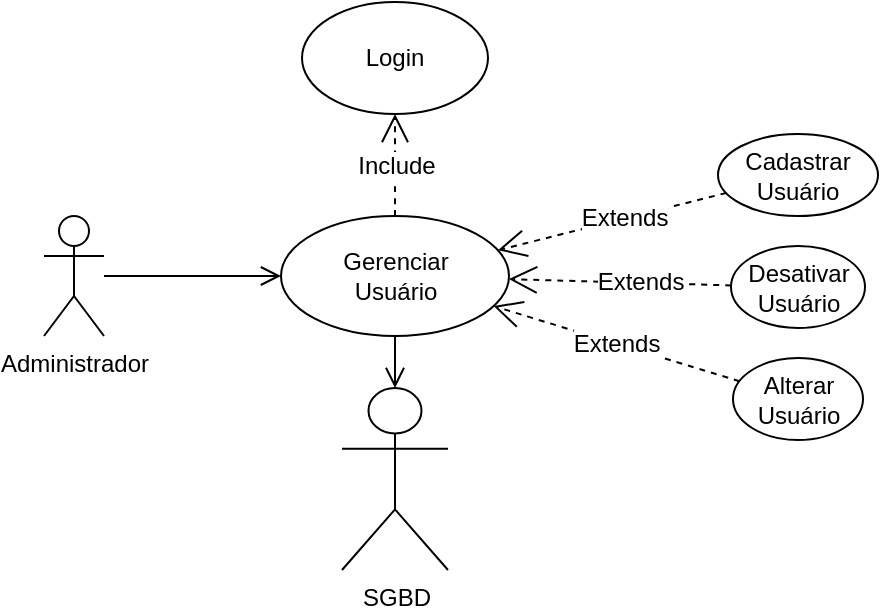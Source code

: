 <mxfile version="24.7.17">
  <diagram name="Page-1" id="XKuFGBFuqH11n4ffUUHy">
    <mxGraphModel dx="1829" dy="1269" grid="0" gridSize="10" guides="1" tooltips="1" connect="1" arrows="1" fold="1" page="1" pageScale="1" pageWidth="1169" pageHeight="827" math="0" shadow="0">
      <root>
        <mxCell id="0" />
        <mxCell id="1" parent="0" />
        <mxCell id="M98I_Dfe5uiVffybFT3l-4" value="Administrador" style="shape=umlActor;verticalLabelPosition=bottom;verticalAlign=top;html=1;" parent="1" vertex="1">
          <mxGeometry x="-732" y="-448" width="30" height="60" as="geometry" />
        </mxCell>
        <mxCell id="M98I_Dfe5uiVffybFT3l-5" value="&lt;div&gt;SGBD&lt;/div&gt;" style="shape=umlActor;verticalLabelPosition=bottom;verticalAlign=top;html=1;" parent="1" vertex="1">
          <mxGeometry x="-583" y="-362" width="53" height="91" as="geometry" />
        </mxCell>
        <mxCell id="M98I_Dfe5uiVffybFT3l-7" value="Login" style="ellipse;whiteSpace=wrap;html=1;" parent="1" vertex="1">
          <mxGeometry x="-603" y="-555" width="93" height="56" as="geometry" />
        </mxCell>
        <mxCell id="M98I_Dfe5uiVffybFT3l-11" value="&lt;div&gt;Gerenciar&lt;br&gt;&lt;/div&gt;&lt;div&gt;Usuá&lt;span style=&quot;background-color: initial;&quot;&gt;rio&lt;/span&gt;&lt;/div&gt;" style="ellipse;whiteSpace=wrap;html=1;" parent="1" vertex="1">
          <mxGeometry x="-613.5" y="-448" width="114" height="60" as="geometry" />
        </mxCell>
        <mxCell id="M98I_Dfe5uiVffybFT3l-16" value="Include" style="endArrow=open;endSize=12;dashed=1;html=1;rounded=0;fontSize=12;curved=1;" parent="1" source="M98I_Dfe5uiVffybFT3l-11" target="M98I_Dfe5uiVffybFT3l-7" edge="1">
          <mxGeometry x="-0.001" width="160" relative="1" as="geometry">
            <mxPoint x="-714" y="-508" as="sourcePoint" />
            <mxPoint x="-794.5" y="-417" as="targetPoint" />
            <mxPoint as="offset" />
          </mxGeometry>
        </mxCell>
        <mxCell id="M98I_Dfe5uiVffybFT3l-32" value="Cadastrar&lt;div&gt;Usuá&lt;span style=&quot;background-color: initial;&quot;&gt;rio&lt;/span&gt;&lt;br&gt;&lt;/div&gt;" style="ellipse;whiteSpace=wrap;html=1;" parent="1" vertex="1">
          <mxGeometry x="-395" y="-489" width="80" height="41" as="geometry" />
        </mxCell>
        <mxCell id="M98I_Dfe5uiVffybFT3l-33" value="Extends" style="endArrow=open;endSize=12;dashed=1;html=1;rounded=0;fontSize=12;curved=1;" parent="1" source="M98I_Dfe5uiVffybFT3l-32" target="M98I_Dfe5uiVffybFT3l-11" edge="1">
          <mxGeometry x="-0.103" width="160" relative="1" as="geometry">
            <mxPoint x="-370" y="-373" as="sourcePoint" />
            <mxPoint x="-427" y="-397" as="targetPoint" />
            <mxPoint as="offset" />
          </mxGeometry>
        </mxCell>
        <mxCell id="M98I_Dfe5uiVffybFT3l-34" value="Extends" style="endArrow=open;endSize=12;dashed=1;html=1;rounded=0;fontSize=12;curved=1;" parent="1" source="M98I_Dfe5uiVffybFT3l-37" target="M98I_Dfe5uiVffybFT3l-11" edge="1">
          <mxGeometry x="-0.001" width="160" relative="1" as="geometry">
            <mxPoint x="-314" y="-379" as="sourcePoint" />
            <mxPoint x="-421" y="-385" as="targetPoint" />
            <mxPoint as="offset" />
          </mxGeometry>
        </mxCell>
        <mxCell id="M98I_Dfe5uiVffybFT3l-35" value="Desativar&lt;div&gt;Usuá&lt;span style=&quot;background-color: initial;&quot;&gt;rio&lt;/span&gt;&lt;br&gt;&lt;/div&gt;" style="ellipse;whiteSpace=wrap;html=1;" parent="1" vertex="1">
          <mxGeometry x="-388.5" y="-433" width="67" height="41" as="geometry" />
        </mxCell>
        <mxCell id="M98I_Dfe5uiVffybFT3l-36" value="Extends" style="endArrow=open;endSize=12;dashed=1;html=1;rounded=0;fontSize=12;curved=1;" parent="1" source="M98I_Dfe5uiVffybFT3l-35" target="M98I_Dfe5uiVffybFT3l-11" edge="1">
          <mxGeometry x="-0.18" width="160" relative="1" as="geometry">
            <mxPoint x="-268" y="-262.5" as="sourcePoint" />
            <mxPoint x="-433" y="-374" as="targetPoint" />
            <mxPoint as="offset" />
          </mxGeometry>
        </mxCell>
        <mxCell id="M98I_Dfe5uiVffybFT3l-37" value="Alterar&lt;div&gt;Usuá&lt;span style=&quot;background-color: initial;&quot;&gt;rio&lt;/span&gt;&lt;br&gt;&lt;/div&gt;" style="ellipse;whiteSpace=wrap;html=1;" parent="1" vertex="1">
          <mxGeometry x="-387.5" y="-377" width="65" height="41" as="geometry" />
        </mxCell>
        <mxCell id="M98I_Dfe5uiVffybFT3l-73" value="" style="endArrow=open;html=1;rounded=0;fontSize=12;startSize=8;endSize=8;endFill=0;" parent="1" source="M98I_Dfe5uiVffybFT3l-11" target="M98I_Dfe5uiVffybFT3l-5" edge="1">
          <mxGeometry relative="1" as="geometry">
            <mxPoint x="-596" y="-388" as="sourcePoint" />
            <mxPoint x="75" y="-462" as="targetPoint" />
          </mxGeometry>
        </mxCell>
        <mxCell id="M98I_Dfe5uiVffybFT3l-96" value="" style="endArrow=open;html=1;rounded=0;fontSize=12;startSize=8;endSize=8;endFill=0;curved=1;" parent="1" source="M98I_Dfe5uiVffybFT3l-4" target="M98I_Dfe5uiVffybFT3l-11" edge="1">
          <mxGeometry relative="1" as="geometry">
            <mxPoint x="-1091" y="-322" as="sourcePoint" />
            <mxPoint x="-704" y="-199" as="targetPoint" />
          </mxGeometry>
        </mxCell>
      </root>
    </mxGraphModel>
  </diagram>
</mxfile>

